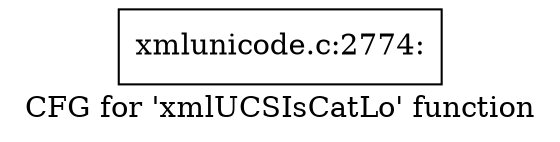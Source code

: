 digraph "CFG for 'xmlUCSIsCatLo' function" {
	label="CFG for 'xmlUCSIsCatLo' function";

	Node0x4eb97d0 [shape=record,label="{xmlunicode.c:2774:}"];
}
